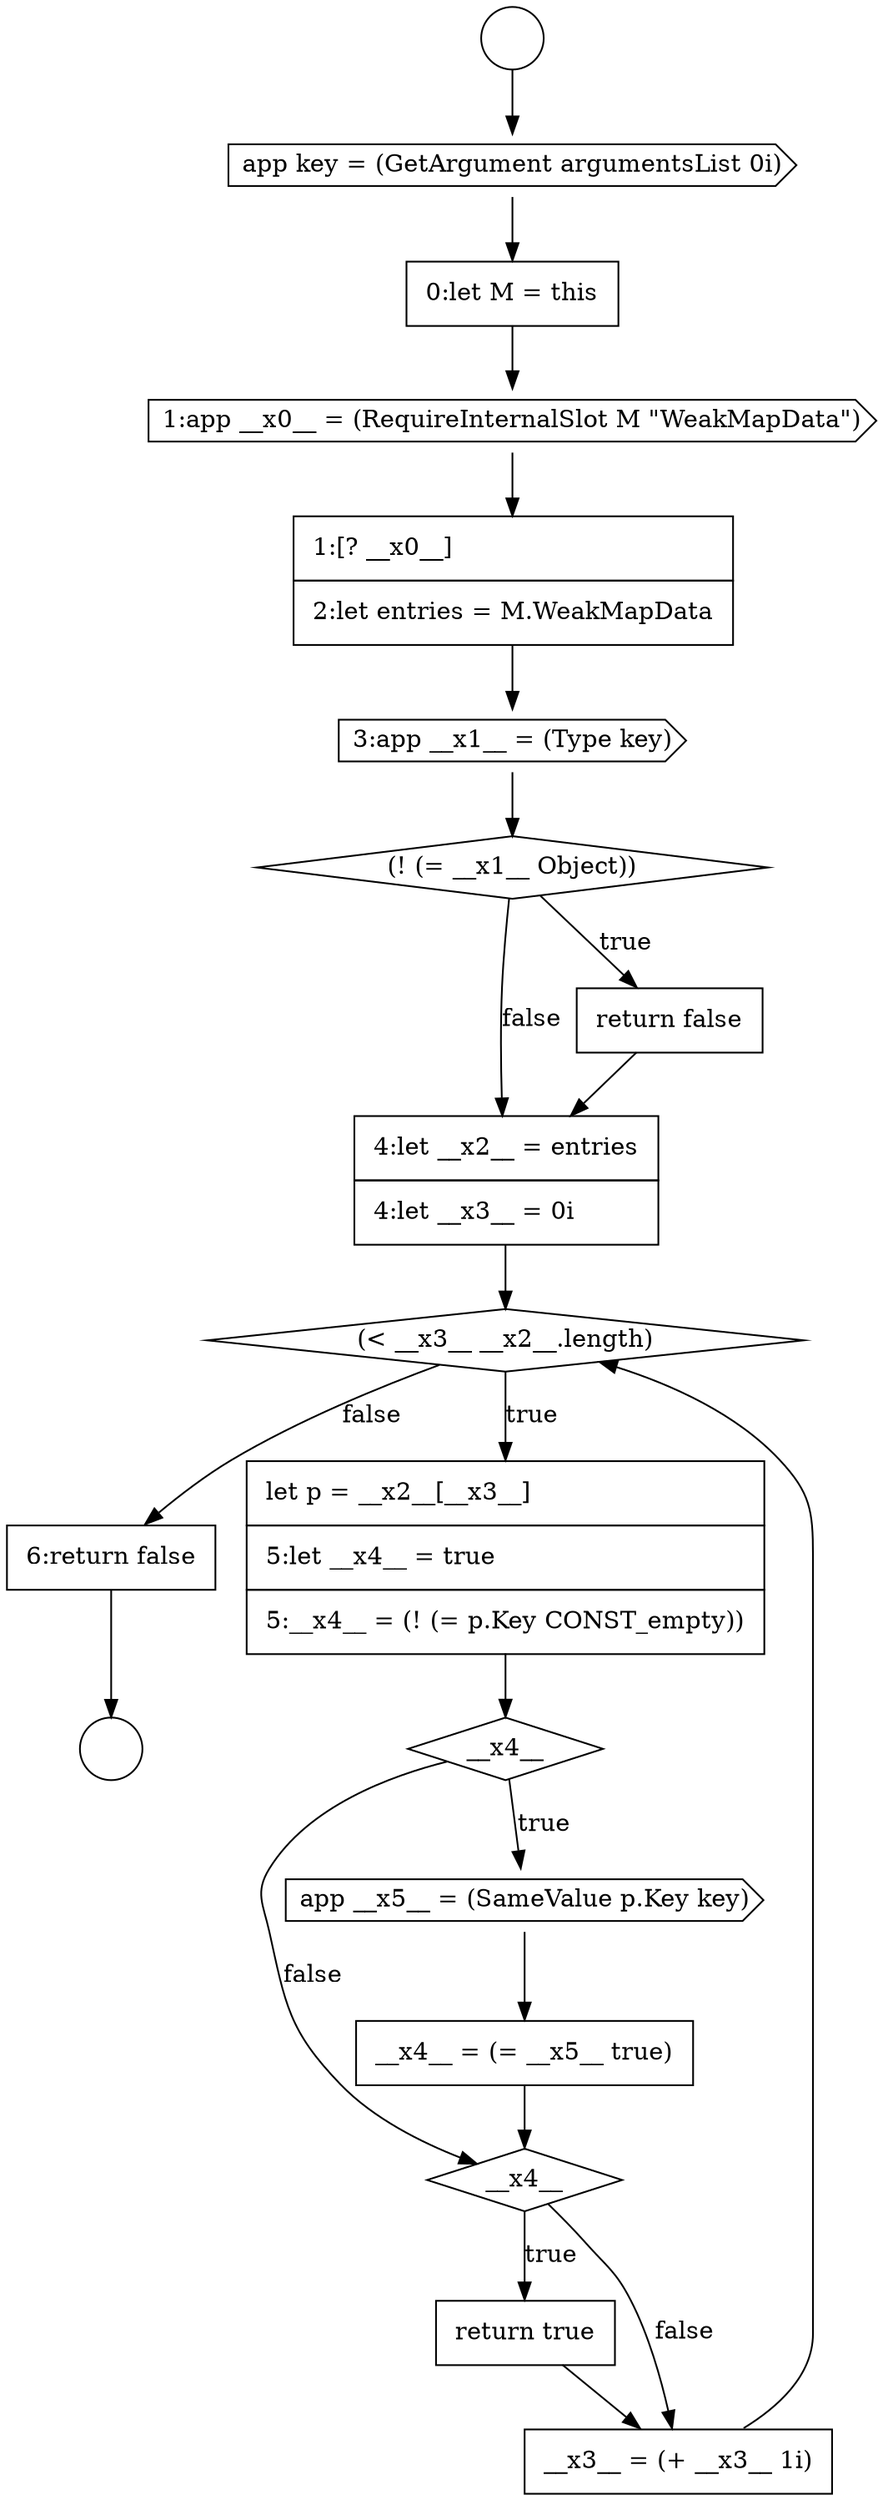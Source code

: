 digraph {
  node17639 [shape=none, margin=0, label=<<font color="black">
    <table border="0" cellborder="1" cellspacing="0" cellpadding="10">
      <tr><td align="left">6:return false</td></tr>
    </table>
  </font>> color="black" fillcolor="white" style=filled]
  node17624 [shape=none, margin=0, label=<<font color="black">
    <table border="0" cellborder="1" cellspacing="0" cellpadding="10">
      <tr><td align="left">0:let M = this</td></tr>
    </table>
  </font>> color="black" fillcolor="white" style=filled]
  node17627 [shape=cds, label=<<font color="black">3:app __x1__ = (Type key)</font>> color="black" fillcolor="white" style=filled]
  node17631 [shape=diamond, label=<<font color="black">(&lt; __x3__ __x2__.length)</font>> color="black" fillcolor="white" style=filled]
  node17628 [shape=diamond, label=<<font color="black">(! (= __x1__ Object))</font>> color="black" fillcolor="white" style=filled]
  node17622 [shape=circle label=" " color="black" fillcolor="white" style=filled]
  node17637 [shape=none, margin=0, label=<<font color="black">
    <table border="0" cellborder="1" cellspacing="0" cellpadding="10">
      <tr><td align="left">return true</td></tr>
    </table>
  </font>> color="black" fillcolor="white" style=filled]
  node17625 [shape=cds, label=<<font color="black">1:app __x0__ = (RequireInternalSlot M &quot;WeakMapData&quot;)</font>> color="black" fillcolor="white" style=filled]
  node17632 [shape=none, margin=0, label=<<font color="black">
    <table border="0" cellborder="1" cellspacing="0" cellpadding="10">
      <tr><td align="left">let p = __x2__[__x3__]</td></tr>
      <tr><td align="left">5:let __x4__ = true</td></tr>
      <tr><td align="left">5:__x4__ = (! (= p.Key CONST_empty))</td></tr>
    </table>
  </font>> color="black" fillcolor="white" style=filled]
  node17621 [shape=circle label=" " color="black" fillcolor="white" style=filled]
  node17626 [shape=none, margin=0, label=<<font color="black">
    <table border="0" cellborder="1" cellspacing="0" cellpadding="10">
      <tr><td align="left">1:[? __x0__]</td></tr>
      <tr><td align="left">2:let entries = M.WeakMapData</td></tr>
    </table>
  </font>> color="black" fillcolor="white" style=filled]
  node17630 [shape=none, margin=0, label=<<font color="black">
    <table border="0" cellborder="1" cellspacing="0" cellpadding="10">
      <tr><td align="left">4:let __x2__ = entries</td></tr>
      <tr><td align="left">4:let __x3__ = 0i</td></tr>
    </table>
  </font>> color="black" fillcolor="white" style=filled]
  node17635 [shape=none, margin=0, label=<<font color="black">
    <table border="0" cellborder="1" cellspacing="0" cellpadding="10">
      <tr><td align="left">__x4__ = (= __x5__ true)</td></tr>
    </table>
  </font>> color="black" fillcolor="white" style=filled]
  node17633 [shape=diamond, label=<<font color="black">__x4__</font>> color="black" fillcolor="white" style=filled]
  node17623 [shape=cds, label=<<font color="black">app key = (GetArgument argumentsList 0i)</font>> color="black" fillcolor="white" style=filled]
  node17638 [shape=none, margin=0, label=<<font color="black">
    <table border="0" cellborder="1" cellspacing="0" cellpadding="10">
      <tr><td align="left">__x3__ = (+ __x3__ 1i)</td></tr>
    </table>
  </font>> color="black" fillcolor="white" style=filled]
  node17629 [shape=none, margin=0, label=<<font color="black">
    <table border="0" cellborder="1" cellspacing="0" cellpadding="10">
      <tr><td align="left">return false</td></tr>
    </table>
  </font>> color="black" fillcolor="white" style=filled]
  node17636 [shape=diamond, label=<<font color="black">__x4__</font>> color="black" fillcolor="white" style=filled]
  node17634 [shape=cds, label=<<font color="black">app __x5__ = (SameValue p.Key key)</font>> color="black" fillcolor="white" style=filled]
  node17623 -> node17624 [ color="black"]
  node17628 -> node17629 [label=<<font color="black">true</font>> color="black"]
  node17628 -> node17630 [label=<<font color="black">false</font>> color="black"]
  node17635 -> node17636 [ color="black"]
  node17631 -> node17632 [label=<<font color="black">true</font>> color="black"]
  node17631 -> node17639 [label=<<font color="black">false</font>> color="black"]
  node17639 -> node17622 [ color="black"]
  node17629 -> node17630 [ color="black"]
  node17625 -> node17626 [ color="black"]
  node17621 -> node17623 [ color="black"]
  node17638 -> node17631 [ color="black"]
  node17630 -> node17631 [ color="black"]
  node17633 -> node17634 [label=<<font color="black">true</font>> color="black"]
  node17633 -> node17636 [label=<<font color="black">false</font>> color="black"]
  node17624 -> node17625 [ color="black"]
  node17627 -> node17628 [ color="black"]
  node17626 -> node17627 [ color="black"]
  node17637 -> node17638 [ color="black"]
  node17632 -> node17633 [ color="black"]
  node17634 -> node17635 [ color="black"]
  node17636 -> node17637 [label=<<font color="black">true</font>> color="black"]
  node17636 -> node17638 [label=<<font color="black">false</font>> color="black"]
}
